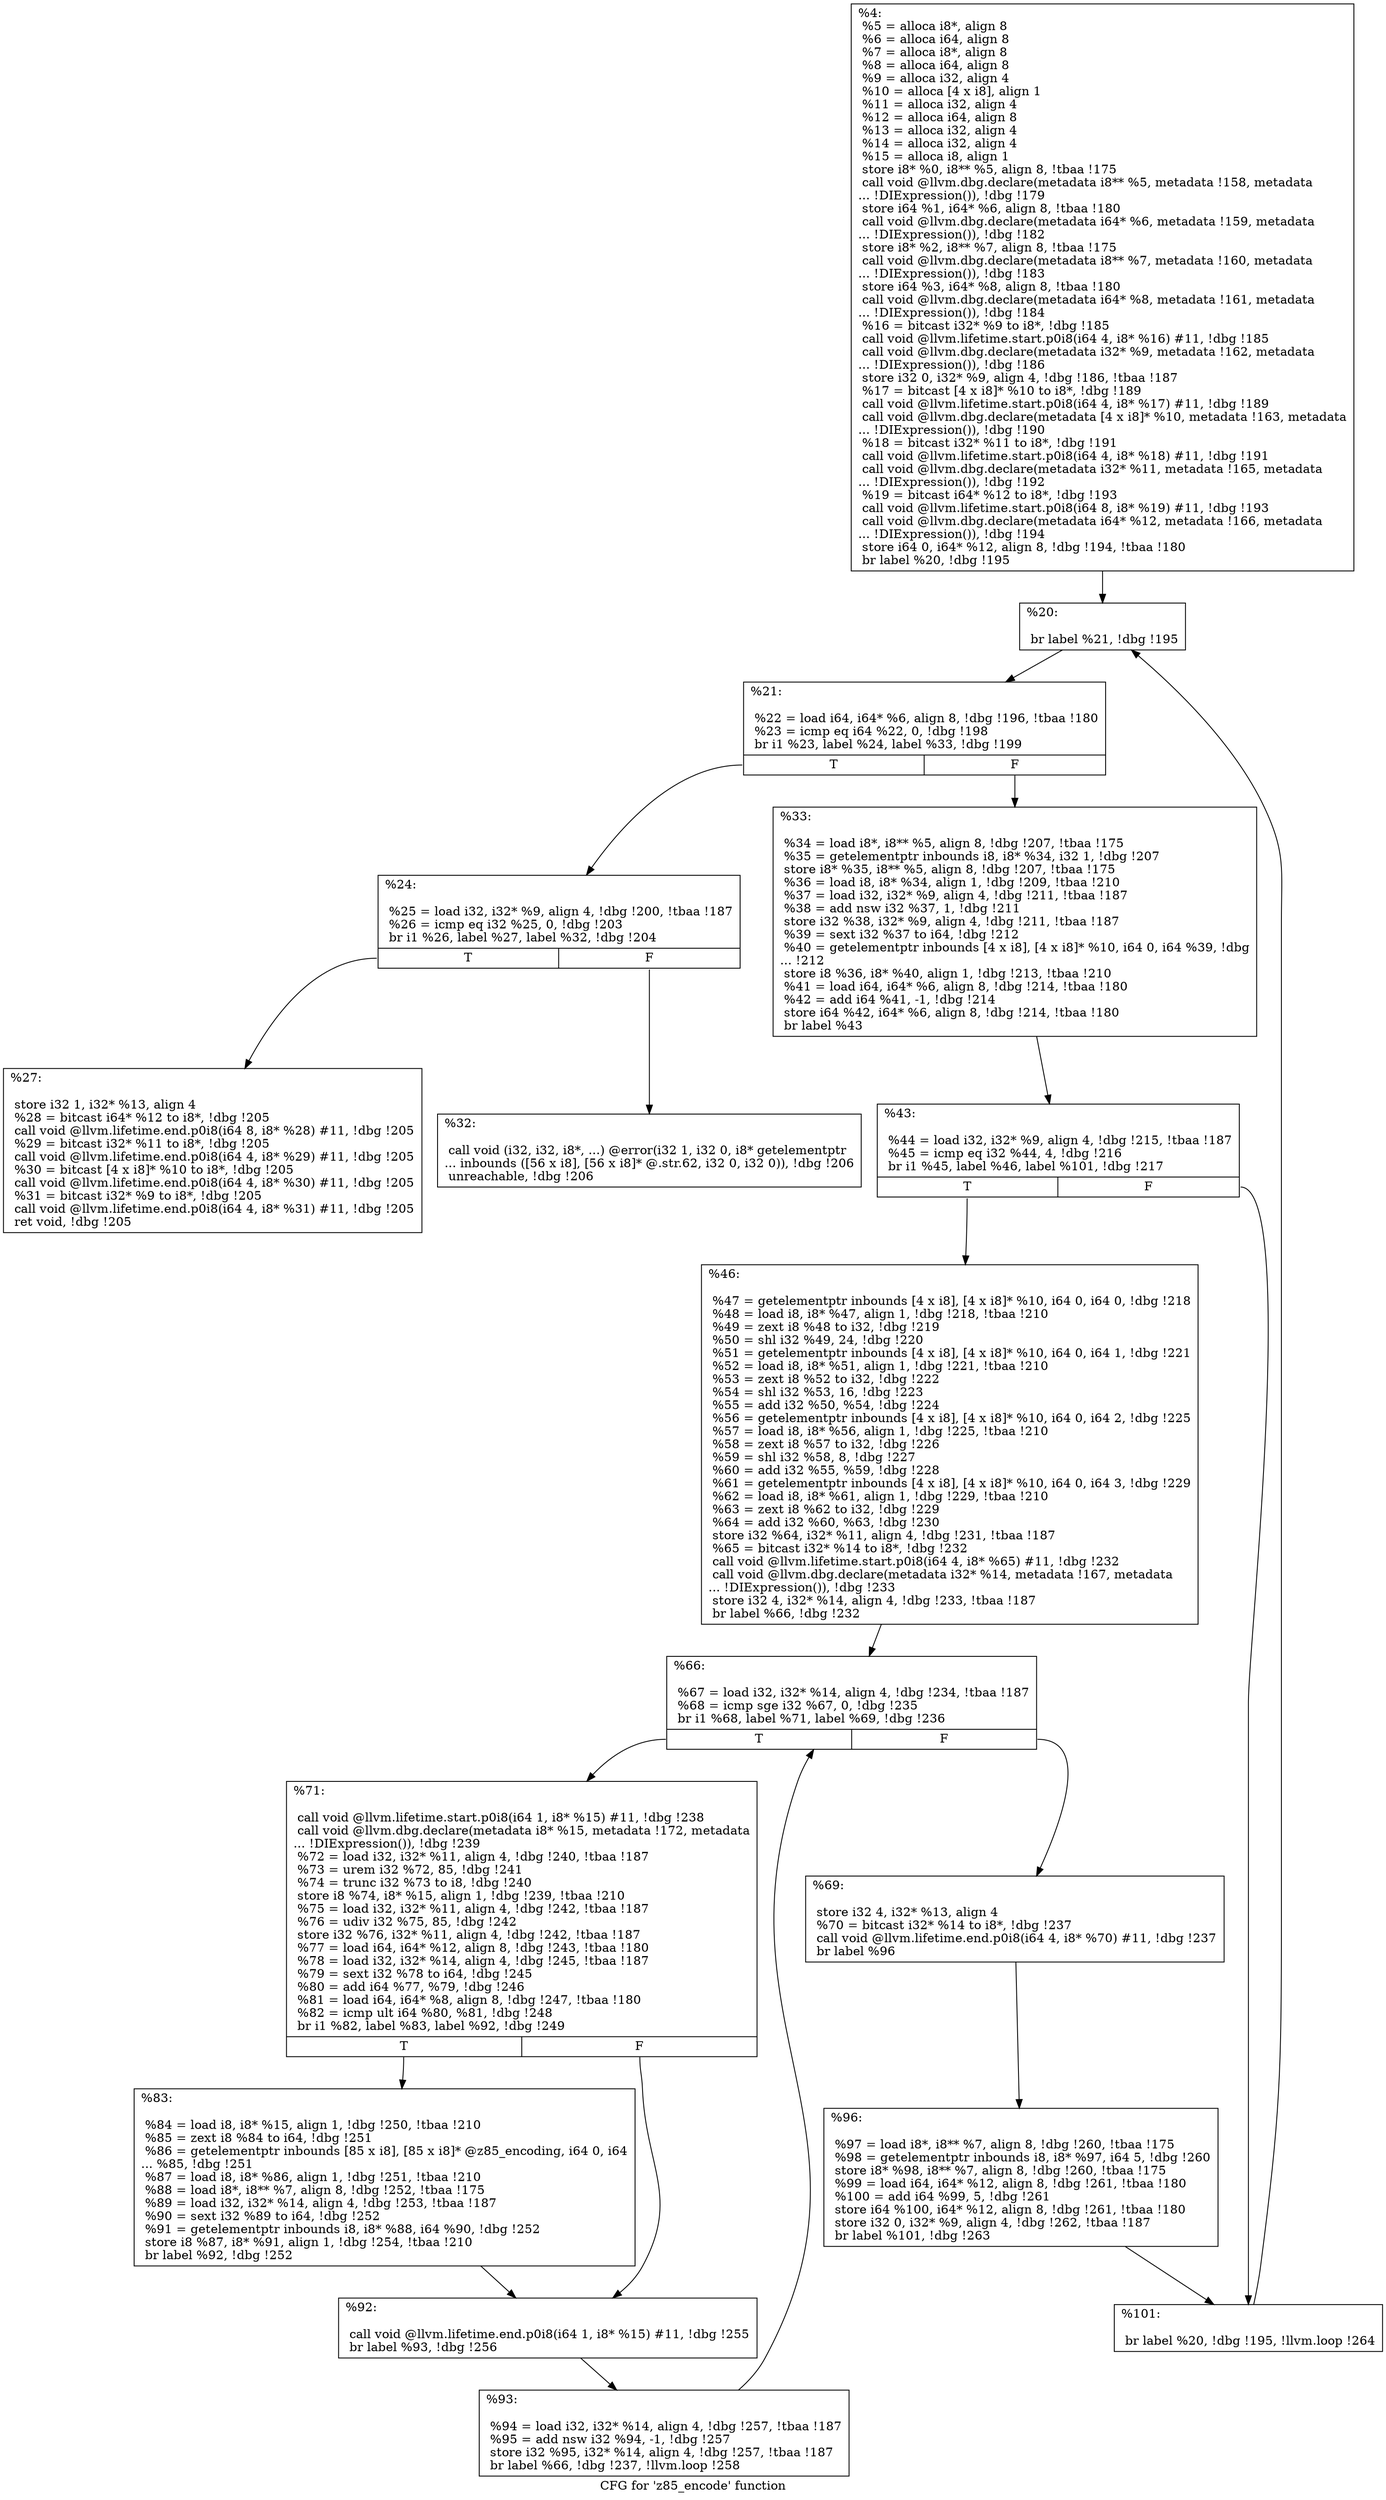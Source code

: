 digraph "CFG for 'z85_encode' function" {
	label="CFG for 'z85_encode' function";

	Node0x128b140 [shape=record,label="{%4:\l  %5 = alloca i8*, align 8\l  %6 = alloca i64, align 8\l  %7 = alloca i8*, align 8\l  %8 = alloca i64, align 8\l  %9 = alloca i32, align 4\l  %10 = alloca [4 x i8], align 1\l  %11 = alloca i32, align 4\l  %12 = alloca i64, align 8\l  %13 = alloca i32, align 4\l  %14 = alloca i32, align 4\l  %15 = alloca i8, align 1\l  store i8* %0, i8** %5, align 8, !tbaa !175\l  call void @llvm.dbg.declare(metadata i8** %5, metadata !158, metadata\l... !DIExpression()), !dbg !179\l  store i64 %1, i64* %6, align 8, !tbaa !180\l  call void @llvm.dbg.declare(metadata i64* %6, metadata !159, metadata\l... !DIExpression()), !dbg !182\l  store i8* %2, i8** %7, align 8, !tbaa !175\l  call void @llvm.dbg.declare(metadata i8** %7, metadata !160, metadata\l... !DIExpression()), !dbg !183\l  store i64 %3, i64* %8, align 8, !tbaa !180\l  call void @llvm.dbg.declare(metadata i64* %8, metadata !161, metadata\l... !DIExpression()), !dbg !184\l  %16 = bitcast i32* %9 to i8*, !dbg !185\l  call void @llvm.lifetime.start.p0i8(i64 4, i8* %16) #11, !dbg !185\l  call void @llvm.dbg.declare(metadata i32* %9, metadata !162, metadata\l... !DIExpression()), !dbg !186\l  store i32 0, i32* %9, align 4, !dbg !186, !tbaa !187\l  %17 = bitcast [4 x i8]* %10 to i8*, !dbg !189\l  call void @llvm.lifetime.start.p0i8(i64 4, i8* %17) #11, !dbg !189\l  call void @llvm.dbg.declare(metadata [4 x i8]* %10, metadata !163, metadata\l... !DIExpression()), !dbg !190\l  %18 = bitcast i32* %11 to i8*, !dbg !191\l  call void @llvm.lifetime.start.p0i8(i64 4, i8* %18) #11, !dbg !191\l  call void @llvm.dbg.declare(metadata i32* %11, metadata !165, metadata\l... !DIExpression()), !dbg !192\l  %19 = bitcast i64* %12 to i8*, !dbg !193\l  call void @llvm.lifetime.start.p0i8(i64 8, i8* %19) #11, !dbg !193\l  call void @llvm.dbg.declare(metadata i64* %12, metadata !166, metadata\l... !DIExpression()), !dbg !194\l  store i64 0, i64* %12, align 8, !dbg !194, !tbaa !180\l  br label %20, !dbg !195\l}"];
	Node0x128b140 -> Node0x128b2d0;
	Node0x128b2d0 [shape=record,label="{%20:\l\l  br label %21, !dbg !195\l}"];
	Node0x128b2d0 -> Node0x128b320;
	Node0x128b320 [shape=record,label="{%21:\l\l  %22 = load i64, i64* %6, align 8, !dbg !196, !tbaa !180\l  %23 = icmp eq i64 %22, 0, !dbg !198\l  br i1 %23, label %24, label %33, !dbg !199\l|{<s0>T|<s1>F}}"];
	Node0x128b320:s0 -> Node0x128b370;
	Node0x128b320:s1 -> Node0x128b460;
	Node0x128b370 [shape=record,label="{%24:\l\l  %25 = load i32, i32* %9, align 4, !dbg !200, !tbaa !187\l  %26 = icmp eq i32 %25, 0, !dbg !203\l  br i1 %26, label %27, label %32, !dbg !204\l|{<s0>T|<s1>F}}"];
	Node0x128b370:s0 -> Node0x128b3c0;
	Node0x128b370:s1 -> Node0x128b410;
	Node0x128b3c0 [shape=record,label="{%27:\l\l  store i32 1, i32* %13, align 4\l  %28 = bitcast i64* %12 to i8*, !dbg !205\l  call void @llvm.lifetime.end.p0i8(i64 8, i8* %28) #11, !dbg !205\l  %29 = bitcast i32* %11 to i8*, !dbg !205\l  call void @llvm.lifetime.end.p0i8(i64 4, i8* %29) #11, !dbg !205\l  %30 = bitcast [4 x i8]* %10 to i8*, !dbg !205\l  call void @llvm.lifetime.end.p0i8(i64 4, i8* %30) #11, !dbg !205\l  %31 = bitcast i32* %9 to i8*, !dbg !205\l  call void @llvm.lifetime.end.p0i8(i64 4, i8* %31) #11, !dbg !205\l  ret void, !dbg !205\l}"];
	Node0x128b410 [shape=record,label="{%32:\l\l  call void (i32, i32, i8*, ...) @error(i32 1, i32 0, i8* getelementptr\l... inbounds ([56 x i8], [56 x i8]* @.str.62, i32 0, i32 0)), !dbg !206\l  unreachable, !dbg !206\l}"];
	Node0x128b460 [shape=record,label="{%33:\l\l  %34 = load i8*, i8** %5, align 8, !dbg !207, !tbaa !175\l  %35 = getelementptr inbounds i8, i8* %34, i32 1, !dbg !207\l  store i8* %35, i8** %5, align 8, !dbg !207, !tbaa !175\l  %36 = load i8, i8* %34, align 1, !dbg !209, !tbaa !210\l  %37 = load i32, i32* %9, align 4, !dbg !211, !tbaa !187\l  %38 = add nsw i32 %37, 1, !dbg !211\l  store i32 %38, i32* %9, align 4, !dbg !211, !tbaa !187\l  %39 = sext i32 %37 to i64, !dbg !212\l  %40 = getelementptr inbounds [4 x i8], [4 x i8]* %10, i64 0, i64 %39, !dbg\l... !212\l  store i8 %36, i8* %40, align 1, !dbg !213, !tbaa !210\l  %41 = load i64, i64* %6, align 8, !dbg !214, !tbaa !180\l  %42 = add i64 %41, -1, !dbg !214\l  store i64 %42, i64* %6, align 8, !dbg !214, !tbaa !180\l  br label %43\l}"];
	Node0x128b460 -> Node0x128b4b0;
	Node0x128b4b0 [shape=record,label="{%43:\l\l  %44 = load i32, i32* %9, align 4, !dbg !215, !tbaa !187\l  %45 = icmp eq i32 %44, 4, !dbg !216\l  br i1 %45, label %46, label %101, !dbg !217\l|{<s0>T|<s1>F}}"];
	Node0x128b4b0:s0 -> Node0x128b500;
	Node0x128b4b0:s1 -> Node0x128b780;
	Node0x128b500 [shape=record,label="{%46:\l\l  %47 = getelementptr inbounds [4 x i8], [4 x i8]* %10, i64 0, i64 0, !dbg !218\l  %48 = load i8, i8* %47, align 1, !dbg !218, !tbaa !210\l  %49 = zext i8 %48 to i32, !dbg !219\l  %50 = shl i32 %49, 24, !dbg !220\l  %51 = getelementptr inbounds [4 x i8], [4 x i8]* %10, i64 0, i64 1, !dbg !221\l  %52 = load i8, i8* %51, align 1, !dbg !221, !tbaa !210\l  %53 = zext i8 %52 to i32, !dbg !222\l  %54 = shl i32 %53, 16, !dbg !223\l  %55 = add i32 %50, %54, !dbg !224\l  %56 = getelementptr inbounds [4 x i8], [4 x i8]* %10, i64 0, i64 2, !dbg !225\l  %57 = load i8, i8* %56, align 1, !dbg !225, !tbaa !210\l  %58 = zext i8 %57 to i32, !dbg !226\l  %59 = shl i32 %58, 8, !dbg !227\l  %60 = add i32 %55, %59, !dbg !228\l  %61 = getelementptr inbounds [4 x i8], [4 x i8]* %10, i64 0, i64 3, !dbg !229\l  %62 = load i8, i8* %61, align 1, !dbg !229, !tbaa !210\l  %63 = zext i8 %62 to i32, !dbg !229\l  %64 = add i32 %60, %63, !dbg !230\l  store i32 %64, i32* %11, align 4, !dbg !231, !tbaa !187\l  %65 = bitcast i32* %14 to i8*, !dbg !232\l  call void @llvm.lifetime.start.p0i8(i64 4, i8* %65) #11, !dbg !232\l  call void @llvm.dbg.declare(metadata i32* %14, metadata !167, metadata\l... !DIExpression()), !dbg !233\l  store i32 4, i32* %14, align 4, !dbg !233, !tbaa !187\l  br label %66, !dbg !232\l}"];
	Node0x128b500 -> Node0x128b550;
	Node0x128b550 [shape=record,label="{%66:\l\l  %67 = load i32, i32* %14, align 4, !dbg !234, !tbaa !187\l  %68 = icmp sge i32 %67, 0, !dbg !235\l  br i1 %68, label %71, label %69, !dbg !236\l|{<s0>T|<s1>F}}"];
	Node0x128b550:s0 -> Node0x128b5f0;
	Node0x128b550:s1 -> Node0x128b5a0;
	Node0x128b5a0 [shape=record,label="{%69:\l\l  store i32 4, i32* %13, align 4\l  %70 = bitcast i32* %14 to i8*, !dbg !237\l  call void @llvm.lifetime.end.p0i8(i64 4, i8* %70) #11, !dbg !237\l  br label %96\l}"];
	Node0x128b5a0 -> Node0x128b730;
	Node0x128b5f0 [shape=record,label="{%71:\l\l  call void @llvm.lifetime.start.p0i8(i64 1, i8* %15) #11, !dbg !238\l  call void @llvm.dbg.declare(metadata i8* %15, metadata !172, metadata\l... !DIExpression()), !dbg !239\l  %72 = load i32, i32* %11, align 4, !dbg !240, !tbaa !187\l  %73 = urem i32 %72, 85, !dbg !241\l  %74 = trunc i32 %73 to i8, !dbg !240\l  store i8 %74, i8* %15, align 1, !dbg !239, !tbaa !210\l  %75 = load i32, i32* %11, align 4, !dbg !242, !tbaa !187\l  %76 = udiv i32 %75, 85, !dbg !242\l  store i32 %76, i32* %11, align 4, !dbg !242, !tbaa !187\l  %77 = load i64, i64* %12, align 8, !dbg !243, !tbaa !180\l  %78 = load i32, i32* %14, align 4, !dbg !245, !tbaa !187\l  %79 = sext i32 %78 to i64, !dbg !245\l  %80 = add i64 %77, %79, !dbg !246\l  %81 = load i64, i64* %8, align 8, !dbg !247, !tbaa !180\l  %82 = icmp ult i64 %80, %81, !dbg !248\l  br i1 %82, label %83, label %92, !dbg !249\l|{<s0>T|<s1>F}}"];
	Node0x128b5f0:s0 -> Node0x128b640;
	Node0x128b5f0:s1 -> Node0x128b690;
	Node0x128b640 [shape=record,label="{%83:\l\l  %84 = load i8, i8* %15, align 1, !dbg !250, !tbaa !210\l  %85 = zext i8 %84 to i64, !dbg !251\l  %86 = getelementptr inbounds [85 x i8], [85 x i8]* @z85_encoding, i64 0, i64\l... %85, !dbg !251\l  %87 = load i8, i8* %86, align 1, !dbg !251, !tbaa !210\l  %88 = load i8*, i8** %7, align 8, !dbg !252, !tbaa !175\l  %89 = load i32, i32* %14, align 4, !dbg !253, !tbaa !187\l  %90 = sext i32 %89 to i64, !dbg !252\l  %91 = getelementptr inbounds i8, i8* %88, i64 %90, !dbg !252\l  store i8 %87, i8* %91, align 1, !dbg !254, !tbaa !210\l  br label %92, !dbg !252\l}"];
	Node0x128b640 -> Node0x128b690;
	Node0x128b690 [shape=record,label="{%92:\l\l  call void @llvm.lifetime.end.p0i8(i64 1, i8* %15) #11, !dbg !255\l  br label %93, !dbg !256\l}"];
	Node0x128b690 -> Node0x128b6e0;
	Node0x128b6e0 [shape=record,label="{%93:\l\l  %94 = load i32, i32* %14, align 4, !dbg !257, !tbaa !187\l  %95 = add nsw i32 %94, -1, !dbg !257\l  store i32 %95, i32* %14, align 4, !dbg !257, !tbaa !187\l  br label %66, !dbg !237, !llvm.loop !258\l}"];
	Node0x128b6e0 -> Node0x128b550;
	Node0x128b730 [shape=record,label="{%96:\l\l  %97 = load i8*, i8** %7, align 8, !dbg !260, !tbaa !175\l  %98 = getelementptr inbounds i8, i8* %97, i64 5, !dbg !260\l  store i8* %98, i8** %7, align 8, !dbg !260, !tbaa !175\l  %99 = load i64, i64* %12, align 8, !dbg !261, !tbaa !180\l  %100 = add i64 %99, 5, !dbg !261\l  store i64 %100, i64* %12, align 8, !dbg !261, !tbaa !180\l  store i32 0, i32* %9, align 4, !dbg !262, !tbaa !187\l  br label %101, !dbg !263\l}"];
	Node0x128b730 -> Node0x128b780;
	Node0x128b780 [shape=record,label="{%101:\l\l  br label %20, !dbg !195, !llvm.loop !264\l}"];
	Node0x128b780 -> Node0x128b2d0;
}
